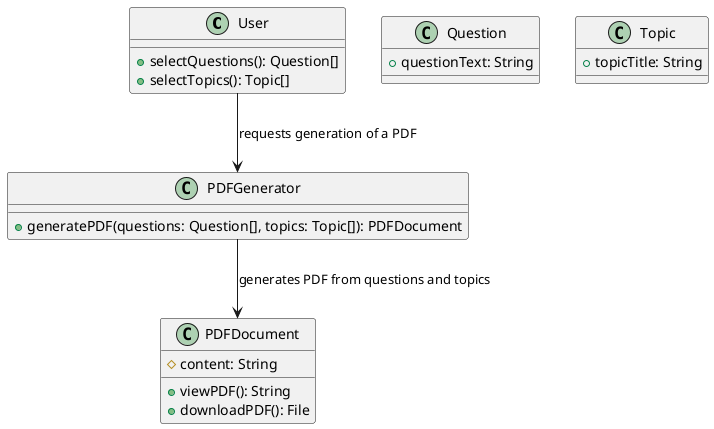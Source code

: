 @startuml
class User {
    + selectQuestions(): Question[]
    + selectTopics(): Topic[]
}

class PDFGenerator {
    + generatePDF(questions: Question[], topics: Topic[]): PDFDocument
}

class Question {
    + questionText: String
}

class Topic {
    + topicTitle: String
}

class PDFDocument {
    # content: String
    + viewPDF(): String
    + downloadPDF(): File
}

User --> PDFGenerator : requests generation of a PDF
PDFGenerator --> PDFDocument : generates PDF from questions and topics
@enduml